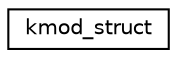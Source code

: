 digraph "Graphical Class Hierarchy"
{
 // LATEX_PDF_SIZE
  edge [fontname="Helvetica",fontsize="10",labelfontname="Helvetica",labelfontsize="10"];
  node [fontname="Helvetica",fontsize="10",shape=record];
  rankdir="LR";
  Node0 [label="kmod_struct",height=0.2,width=0.4,color="black", fillcolor="white", style="filled",URL="$structkmod__struct.html",tooltip=" "];
}
